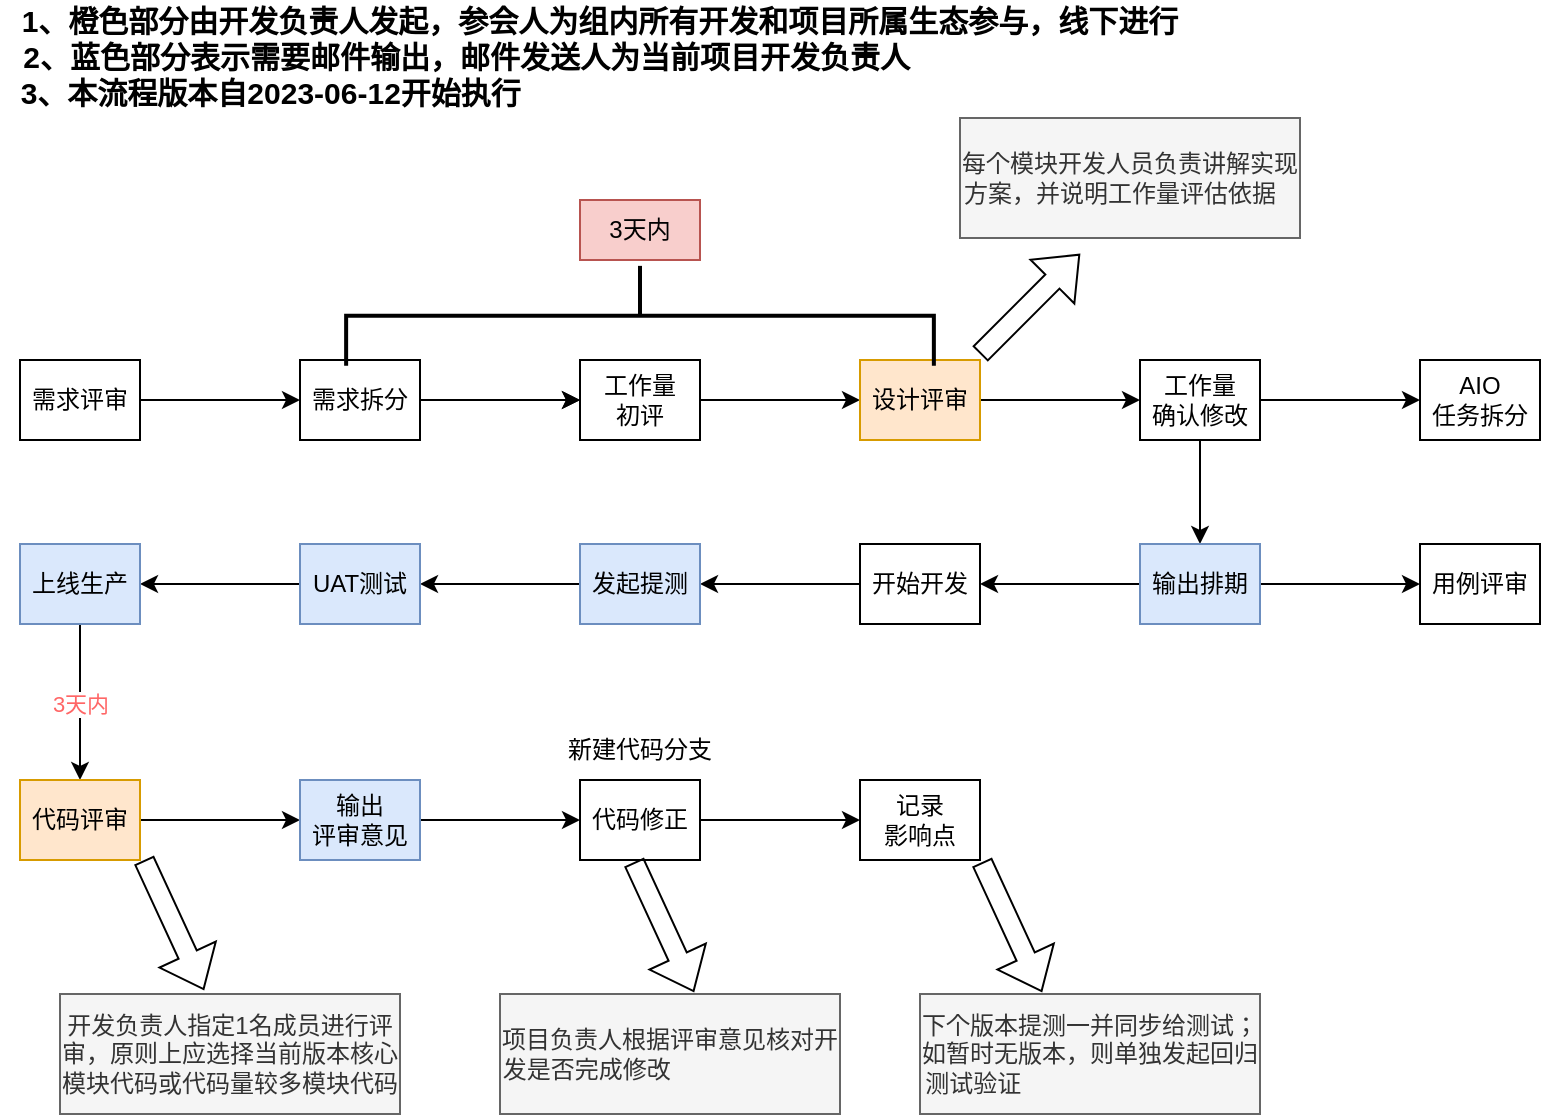 <mxfile version="21.3.7" type="github">
  <diagram name="Page-1" id="edf60f1a-56cd-e834-aa8a-f176f3a09ee4">
    <mxGraphModel dx="1221" dy="631" grid="1" gridSize="10" guides="1" tooltips="1" connect="1" arrows="1" fold="1" page="1" pageScale="1" pageWidth="1100" pageHeight="850" background="none" math="0" shadow="0">
      <root>
        <mxCell id="0" />
        <mxCell id="1" parent="0" />
        <mxCell id="PUBMR1g08KAvNZrsVd03-31" value="" style="edgeStyle=orthogonalEdgeStyle;rounded=0;orthogonalLoop=1;jettySize=auto;html=1;" edge="1" parent="1" source="PUBMR1g08KAvNZrsVd03-29" target="PUBMR1g08KAvNZrsVd03-30">
          <mxGeometry relative="1" as="geometry" />
        </mxCell>
        <mxCell id="PUBMR1g08KAvNZrsVd03-29" value="需求评审" style="rounded=0;whiteSpace=wrap;html=1;" vertex="1" parent="1">
          <mxGeometry x="150" y="371" width="60" height="40" as="geometry" />
        </mxCell>
        <mxCell id="PUBMR1g08KAvNZrsVd03-33" value="" style="edgeStyle=orthogonalEdgeStyle;rounded=0;orthogonalLoop=1;jettySize=auto;html=1;" edge="1" parent="1" source="PUBMR1g08KAvNZrsVd03-30" target="PUBMR1g08KAvNZrsVd03-32">
          <mxGeometry relative="1" as="geometry" />
        </mxCell>
        <mxCell id="PUBMR1g08KAvNZrsVd03-34" value="" style="edgeStyle=orthogonalEdgeStyle;rounded=0;orthogonalLoop=1;jettySize=auto;html=1;" edge="1" parent="1" source="PUBMR1g08KAvNZrsVd03-30" target="PUBMR1g08KAvNZrsVd03-32">
          <mxGeometry relative="1" as="geometry" />
        </mxCell>
        <mxCell id="PUBMR1g08KAvNZrsVd03-30" value="需求拆分" style="rounded=0;whiteSpace=wrap;html=1;" vertex="1" parent="1">
          <mxGeometry x="290" y="371" width="60" height="40" as="geometry" />
        </mxCell>
        <mxCell id="PUBMR1g08KAvNZrsVd03-38" value="" style="edgeStyle=orthogonalEdgeStyle;rounded=0;orthogonalLoop=1;jettySize=auto;html=1;" edge="1" parent="1" source="PUBMR1g08KAvNZrsVd03-32" target="PUBMR1g08KAvNZrsVd03-37">
          <mxGeometry relative="1" as="geometry" />
        </mxCell>
        <mxCell id="PUBMR1g08KAvNZrsVd03-32" value="工作量&lt;br&gt;初评" style="rounded=0;whiteSpace=wrap;html=1;" vertex="1" parent="1">
          <mxGeometry x="430" y="371" width="60" height="40" as="geometry" />
        </mxCell>
        <mxCell id="PUBMR1g08KAvNZrsVd03-43" value="" style="edgeStyle=orthogonalEdgeStyle;rounded=0;orthogonalLoop=1;jettySize=auto;html=1;" edge="1" parent="1" source="PUBMR1g08KAvNZrsVd03-37" target="PUBMR1g08KAvNZrsVd03-42">
          <mxGeometry relative="1" as="geometry" />
        </mxCell>
        <mxCell id="PUBMR1g08KAvNZrsVd03-37" value="设计评审" style="rounded=0;whiteSpace=wrap;html=1;fillColor=#ffe6cc;strokeColor=#d79b00;" vertex="1" parent="1">
          <mxGeometry x="570" y="371" width="60" height="40" as="geometry" />
        </mxCell>
        <mxCell id="PUBMR1g08KAvNZrsVd03-45" value="" style="edgeStyle=orthogonalEdgeStyle;rounded=0;orthogonalLoop=1;jettySize=auto;html=1;" edge="1" parent="1" source="PUBMR1g08KAvNZrsVd03-42" target="PUBMR1g08KAvNZrsVd03-44">
          <mxGeometry relative="1" as="geometry" />
        </mxCell>
        <mxCell id="PUBMR1g08KAvNZrsVd03-47" value="" style="edgeStyle=orthogonalEdgeStyle;rounded=0;orthogonalLoop=1;jettySize=auto;html=1;" edge="1" parent="1" source="PUBMR1g08KAvNZrsVd03-42" target="PUBMR1g08KAvNZrsVd03-46">
          <mxGeometry relative="1" as="geometry" />
        </mxCell>
        <mxCell id="PUBMR1g08KAvNZrsVd03-42" value="工作量&lt;br&gt;确认修改" style="rounded=0;whiteSpace=wrap;html=1;" vertex="1" parent="1">
          <mxGeometry x="710" y="371" width="60" height="40" as="geometry" />
        </mxCell>
        <mxCell id="PUBMR1g08KAvNZrsVd03-49" value="" style="edgeStyle=orthogonalEdgeStyle;rounded=0;orthogonalLoop=1;jettySize=auto;html=1;" edge="1" parent="1" source="PUBMR1g08KAvNZrsVd03-44" target="PUBMR1g08KAvNZrsVd03-48">
          <mxGeometry relative="1" as="geometry" />
        </mxCell>
        <mxCell id="PUBMR1g08KAvNZrsVd03-77" value="" style="edgeStyle=orthogonalEdgeStyle;rounded=0;orthogonalLoop=1;jettySize=auto;html=1;" edge="1" parent="1" source="PUBMR1g08KAvNZrsVd03-44" target="PUBMR1g08KAvNZrsVd03-76">
          <mxGeometry relative="1" as="geometry" />
        </mxCell>
        <mxCell id="PUBMR1g08KAvNZrsVd03-44" value="输出排期" style="rounded=0;whiteSpace=wrap;html=1;fillColor=#dae8fc;strokeColor=#6c8ebf;" vertex="1" parent="1">
          <mxGeometry x="710" y="463" width="60" height="40" as="geometry" />
        </mxCell>
        <mxCell id="PUBMR1g08KAvNZrsVd03-46" value="AIO&lt;br&gt;任务拆分" style="rounded=0;whiteSpace=wrap;html=1;" vertex="1" parent="1">
          <mxGeometry x="850" y="371" width="60" height="40" as="geometry" />
        </mxCell>
        <mxCell id="PUBMR1g08KAvNZrsVd03-51" value="" style="edgeStyle=orthogonalEdgeStyle;rounded=0;orthogonalLoop=1;jettySize=auto;html=1;" edge="1" parent="1" source="PUBMR1g08KAvNZrsVd03-48" target="PUBMR1g08KAvNZrsVd03-50">
          <mxGeometry relative="1" as="geometry">
            <Array as="points">
              <mxPoint x="530" y="483" />
              <mxPoint x="530" y="483" />
            </Array>
          </mxGeometry>
        </mxCell>
        <mxCell id="PUBMR1g08KAvNZrsVd03-48" value="开始开发" style="rounded=0;whiteSpace=wrap;html=1;" vertex="1" parent="1">
          <mxGeometry x="570" y="463" width="60" height="40" as="geometry" />
        </mxCell>
        <mxCell id="PUBMR1g08KAvNZrsVd03-53" value="" style="edgeStyle=orthogonalEdgeStyle;rounded=0;orthogonalLoop=1;jettySize=auto;html=1;" edge="1" parent="1" source="PUBMR1g08KAvNZrsVd03-50" target="PUBMR1g08KAvNZrsVd03-52">
          <mxGeometry relative="1" as="geometry" />
        </mxCell>
        <mxCell id="PUBMR1g08KAvNZrsVd03-50" value="发起提测" style="rounded=0;whiteSpace=wrap;html=1;fillColor=#dae8fc;strokeColor=#6c8ebf;" vertex="1" parent="1">
          <mxGeometry x="430" y="463" width="60" height="40" as="geometry" />
        </mxCell>
        <mxCell id="PUBMR1g08KAvNZrsVd03-55" value="" style="edgeStyle=orthogonalEdgeStyle;rounded=0;orthogonalLoop=1;jettySize=auto;html=1;" edge="1" parent="1" source="PUBMR1g08KAvNZrsVd03-52" target="PUBMR1g08KAvNZrsVd03-54">
          <mxGeometry relative="1" as="geometry" />
        </mxCell>
        <mxCell id="PUBMR1g08KAvNZrsVd03-52" value="UAT测试" style="rounded=0;whiteSpace=wrap;html=1;fillColor=#dae8fc;strokeColor=#6c8ebf;" vertex="1" parent="1">
          <mxGeometry x="290" y="463" width="60" height="40" as="geometry" />
        </mxCell>
        <mxCell id="PUBMR1g08KAvNZrsVd03-57" value="" style="edgeStyle=orthogonalEdgeStyle;rounded=0;orthogonalLoop=1;jettySize=auto;html=1;" edge="1" parent="1" source="PUBMR1g08KAvNZrsVd03-54" target="PUBMR1g08KAvNZrsVd03-56">
          <mxGeometry relative="1" as="geometry" />
        </mxCell>
        <mxCell id="PUBMR1g08KAvNZrsVd03-80" value="3天内" style="edgeLabel;html=1;align=center;verticalAlign=middle;resizable=0;points=[];fontColor=#FF6666;" vertex="1" connectable="0" parent="PUBMR1g08KAvNZrsVd03-57">
          <mxGeometry x="0.212" y="-4" relative="1" as="geometry">
            <mxPoint x="4" y="-8" as="offset" />
          </mxGeometry>
        </mxCell>
        <mxCell id="PUBMR1g08KAvNZrsVd03-54" value="上线生产" style="rounded=0;whiteSpace=wrap;html=1;fillColor=#dae8fc;strokeColor=#6c8ebf;" vertex="1" parent="1">
          <mxGeometry x="150" y="463" width="60" height="40" as="geometry" />
        </mxCell>
        <mxCell id="PUBMR1g08KAvNZrsVd03-61" value="" style="edgeStyle=orthogonalEdgeStyle;rounded=0;orthogonalLoop=1;jettySize=auto;html=1;" edge="1" parent="1" source="PUBMR1g08KAvNZrsVd03-56" target="PUBMR1g08KAvNZrsVd03-60">
          <mxGeometry relative="1" as="geometry">
            <Array as="points">
              <mxPoint x="250" y="601" />
              <mxPoint x="250" y="601" />
            </Array>
          </mxGeometry>
        </mxCell>
        <mxCell id="PUBMR1g08KAvNZrsVd03-56" value="代码评审" style="rounded=0;whiteSpace=wrap;html=1;fillColor=#ffe6cc;strokeColor=#d79b00;" vertex="1" parent="1">
          <mxGeometry x="150" y="581" width="60" height="40" as="geometry" />
        </mxCell>
        <mxCell id="PUBMR1g08KAvNZrsVd03-65" value="" style="edgeStyle=orthogonalEdgeStyle;rounded=0;orthogonalLoop=1;jettySize=auto;html=1;" edge="1" parent="1" source="PUBMR1g08KAvNZrsVd03-60" target="PUBMR1g08KAvNZrsVd03-64">
          <mxGeometry relative="1" as="geometry" />
        </mxCell>
        <mxCell id="PUBMR1g08KAvNZrsVd03-60" value="输出&lt;br&gt;评审意见" style="rounded=0;whiteSpace=wrap;html=1;fillColor=#dae8fc;strokeColor=#6c8ebf;" vertex="1" parent="1">
          <mxGeometry x="290" y="581" width="60" height="40" as="geometry" />
        </mxCell>
        <mxCell id="PUBMR1g08KAvNZrsVd03-67" value="" style="edgeStyle=orthogonalEdgeStyle;rounded=0;orthogonalLoop=1;jettySize=auto;html=1;" edge="1" parent="1" source="PUBMR1g08KAvNZrsVd03-64" target="PUBMR1g08KAvNZrsVd03-66">
          <mxGeometry relative="1" as="geometry" />
        </mxCell>
        <mxCell id="PUBMR1g08KAvNZrsVd03-64" value="代码修正" style="rounded=0;whiteSpace=wrap;html=1;" vertex="1" parent="1">
          <mxGeometry x="430" y="581" width="60" height="40" as="geometry" />
        </mxCell>
        <mxCell id="PUBMR1g08KAvNZrsVd03-66" value="记录&lt;br&gt;影响点" style="rounded=0;whiteSpace=wrap;html=1;" vertex="1" parent="1">
          <mxGeometry x="570" y="581" width="60" height="40" as="geometry" />
        </mxCell>
        <mxCell id="PUBMR1g08KAvNZrsVd03-68" value="新建代码分支" style="text;html=1;strokeColor=none;fillColor=none;align=center;verticalAlign=middle;whiteSpace=wrap;rounded=0;" vertex="1" parent="1">
          <mxGeometry x="420" y="551" width="80" height="30" as="geometry" />
        </mxCell>
        <mxCell id="PUBMR1g08KAvNZrsVd03-76" value="用例评审" style="rounded=0;whiteSpace=wrap;html=1;" vertex="1" parent="1">
          <mxGeometry x="850" y="463" width="60" height="40" as="geometry" />
        </mxCell>
        <mxCell id="PUBMR1g08KAvNZrsVd03-78" value="" style="strokeWidth=2;html=1;shape=mxgraph.flowchart.annotation_2;align=left;labelPosition=right;pointerEvents=1;rotation=90;" vertex="1" parent="1">
          <mxGeometry x="435" y="202" width="50" height="293.87" as="geometry" />
        </mxCell>
        <mxCell id="PUBMR1g08KAvNZrsVd03-79" value="3天内" style="text;html=1;strokeColor=#b85450;fillColor=#f8cecc;align=center;verticalAlign=middle;whiteSpace=wrap;rounded=0;" vertex="1" parent="1">
          <mxGeometry x="430" y="291" width="60" height="30" as="geometry" />
        </mxCell>
        <mxCell id="PUBMR1g08KAvNZrsVd03-82" value="1、橙色部分由开发负责人发起，参会人为组内所有开发和项目所属生态参与，线下进行&lt;br style=&quot;font-size: 15px;&quot;&gt;&amp;nbsp; 2、蓝色部分表示需要邮件输出，邮件发送人为当前项目开发负责人&amp;nbsp; &amp;nbsp; &amp;nbsp; &amp;nbsp; &amp;nbsp; &amp;nbsp; &amp;nbsp; &amp;nbsp; &amp;nbsp; &amp;nbsp; &amp;nbsp; &amp;nbsp; &amp;nbsp; &amp;nbsp; &amp;nbsp; &amp;nbsp; &amp;nbsp;&amp;nbsp;&lt;br&gt;&amp;nbsp; 3、本流程版本自2023-06-12开始执行&amp;nbsp; &amp;nbsp; &amp;nbsp; &amp;nbsp; &amp;nbsp; &amp;nbsp; &amp;nbsp; &amp;nbsp; &amp;nbsp; &amp;nbsp; &amp;nbsp; &amp;nbsp; &amp;nbsp; &amp;nbsp; &amp;nbsp; &amp;nbsp; &amp;nbsp; &amp;nbsp; &amp;nbsp; &amp;nbsp; &amp;nbsp; &amp;nbsp; &amp;nbsp; &amp;nbsp; &amp;nbsp; &amp;nbsp; &amp;nbsp; &amp;nbsp; &amp;nbsp; &amp;nbsp; &amp;nbsp; &amp;nbsp; &amp;nbsp; &amp;nbsp; &amp;nbsp; &amp;nbsp; &amp;nbsp; &amp;nbsp; &amp;nbsp; &amp;nbsp; &amp;nbsp; &amp;nbsp;" style="text;html=1;strokeColor=none;fillColor=none;align=center;verticalAlign=middle;whiteSpace=wrap;rounded=0;fontStyle=1;fontSize=15;" vertex="1" parent="1">
          <mxGeometry x="140" y="205" width="600" height="45" as="geometry" />
        </mxCell>
        <mxCell id="PUBMR1g08KAvNZrsVd03-83" value="" style="shape=flexArrow;endArrow=classic;html=1;rounded=0;" edge="1" parent="1">
          <mxGeometry width="50" height="50" relative="1" as="geometry">
            <mxPoint x="630" y="368" as="sourcePoint" />
            <mxPoint x="680" y="318" as="targetPoint" />
          </mxGeometry>
        </mxCell>
        <mxCell id="PUBMR1g08KAvNZrsVd03-84" value="每个模块开发人员负责讲解实现方案，并说明工作量评估依据&amp;nbsp; &amp;nbsp;" style="rounded=0;whiteSpace=wrap;html=1;fillColor=#f5f5f5;fontColor=#333333;strokeColor=#666666;" vertex="1" parent="1">
          <mxGeometry x="620" y="250" width="170" height="60" as="geometry" />
        </mxCell>
        <mxCell id="PUBMR1g08KAvNZrsVd03-85" value="" style="shape=flexArrow;endArrow=classic;html=1;rounded=0;" edge="1" parent="1">
          <mxGeometry width="50" height="50" relative="1" as="geometry">
            <mxPoint x="212" y="621" as="sourcePoint" />
            <mxPoint x="242" y="686" as="targetPoint" />
          </mxGeometry>
        </mxCell>
        <mxCell id="PUBMR1g08KAvNZrsVd03-86" value="开发负责人指定1名成员进行评审，原则上应选择当前版本核心模块代码或代码量较多模块代码" style="rounded=0;whiteSpace=wrap;html=1;fillColor=#f5f5f5;fontColor=#333333;strokeColor=#666666;" vertex="1" parent="1">
          <mxGeometry x="170" y="688" width="170" height="60" as="geometry" />
        </mxCell>
        <mxCell id="PUBMR1g08KAvNZrsVd03-88" value="" style="shape=flexArrow;endArrow=classic;html=1;rounded=0;" edge="1" parent="1">
          <mxGeometry width="50" height="50" relative="1" as="geometry">
            <mxPoint x="631" y="622" as="sourcePoint" />
            <mxPoint x="661" y="687" as="targetPoint" />
          </mxGeometry>
        </mxCell>
        <mxCell id="PUBMR1g08KAvNZrsVd03-89" value="下个版本提测一并同步给测试；&lt;br&gt;如暂时无版本，则单独发起回归测试验证&amp;nbsp; &amp;nbsp; &amp;nbsp; &amp;nbsp; &amp;nbsp; &amp;nbsp; &amp;nbsp; &amp;nbsp; &amp;nbsp; &amp;nbsp; &amp;nbsp; &amp;nbsp; &amp;nbsp; &amp;nbsp; &amp;nbsp; &amp;nbsp; &amp;nbsp; &amp;nbsp;" style="rounded=0;whiteSpace=wrap;html=1;fillColor=#f5f5f5;fontColor=#333333;strokeColor=#666666;" vertex="1" parent="1">
          <mxGeometry x="600" y="688" width="170" height="60" as="geometry" />
        </mxCell>
        <mxCell id="PUBMR1g08KAvNZrsVd03-90" value="" style="shape=flexArrow;endArrow=classic;html=1;rounded=0;" edge="1" parent="1">
          <mxGeometry width="50" height="50" relative="1" as="geometry">
            <mxPoint x="457" y="622" as="sourcePoint" />
            <mxPoint x="487" y="687" as="targetPoint" />
          </mxGeometry>
        </mxCell>
        <mxCell id="PUBMR1g08KAvNZrsVd03-91" value="项目负责人根据评审意见核对开发是否完成修改&amp;nbsp; &amp;nbsp; &amp;nbsp; &amp;nbsp; &amp;nbsp; &amp;nbsp; &amp;nbsp; &amp;nbsp; &amp;nbsp; &amp;nbsp; &amp;nbsp; &amp;nbsp; &amp;nbsp;" style="rounded=0;whiteSpace=wrap;html=1;fillColor=#f5f5f5;fontColor=#333333;strokeColor=#666666;" vertex="1" parent="1">
          <mxGeometry x="390" y="688" width="170" height="60" as="geometry" />
        </mxCell>
      </root>
    </mxGraphModel>
  </diagram>
</mxfile>
